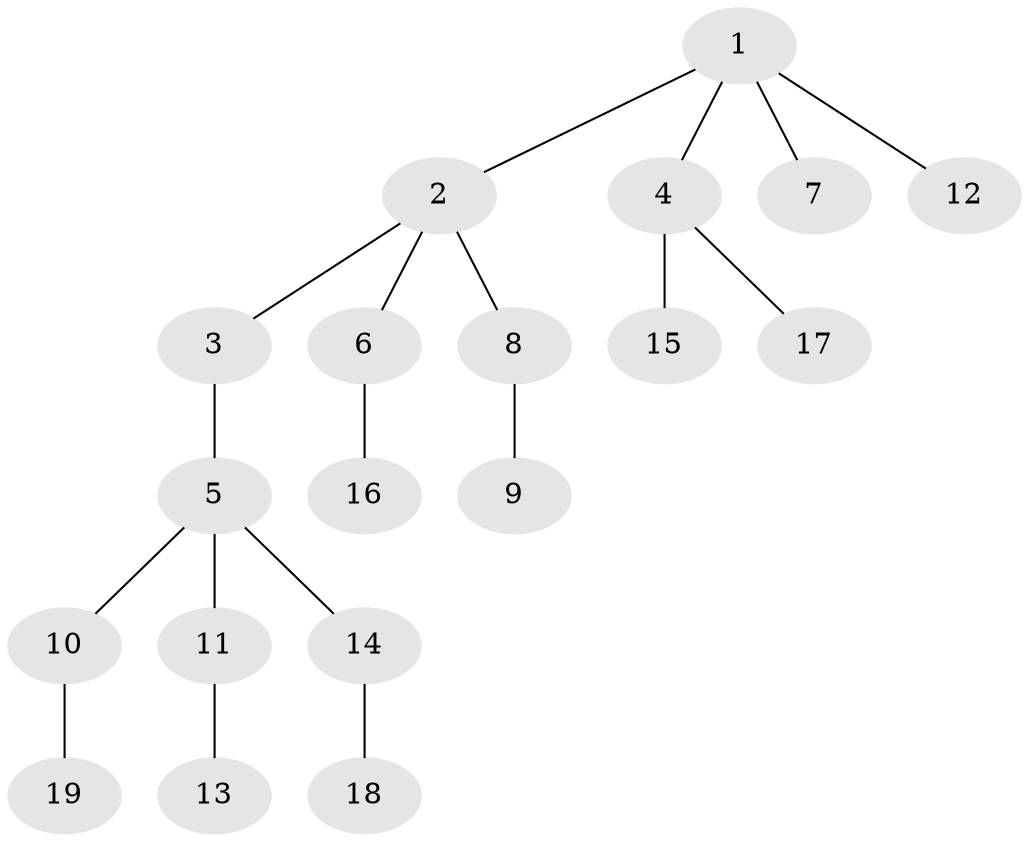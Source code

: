 // original degree distribution, {3: 0.07936507936507936, 5: 0.047619047619047616, 1: 0.5079365079365079, 2: 0.2222222222222222, 4: 0.14285714285714285}
// Generated by graph-tools (version 1.1) at 2025/48/03/04/25 22:48:49]
// undirected, 19 vertices, 18 edges
graph export_dot {
  node [color=gray90,style=filled];
  1;
  2;
  3;
  4;
  5;
  6;
  7;
  8;
  9;
  10;
  11;
  12;
  13;
  14;
  15;
  16;
  17;
  18;
  19;
  1 -- 2 [weight=1.0];
  1 -- 4 [weight=1.0];
  1 -- 7 [weight=1.0];
  1 -- 12 [weight=1.0];
  2 -- 3 [weight=1.0];
  2 -- 6 [weight=1.0];
  2 -- 8 [weight=1.0];
  3 -- 5 [weight=1.0];
  4 -- 15 [weight=1.0];
  4 -- 17 [weight=1.0];
  5 -- 10 [weight=1.0];
  5 -- 11 [weight=2.0];
  5 -- 14 [weight=1.0];
  6 -- 16 [weight=1.0];
  8 -- 9 [weight=1.0];
  10 -- 19 [weight=1.0];
  11 -- 13 [weight=2.0];
  14 -- 18 [weight=2.0];
}

